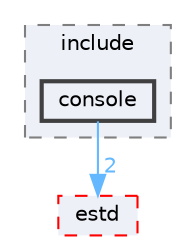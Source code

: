 digraph "console"
{
 // LATEX_PDF_SIZE
  bgcolor="transparent";
  edge [fontname=Helvetica,fontsize=10,labelfontname=Helvetica,labelfontsize=10];
  node [fontname=Helvetica,fontsize=10,shape=box,height=0.2,width=0.4];
  compound=true
  subgraph clusterdir_747f8148dd7876e5c5435492b1e3fe47 {
    graph [ bgcolor="#edf0f7", pencolor="grey50", label="include", fontname=Helvetica,fontsize=10 style="filled,dashed", URL="dir_747f8148dd7876e5c5435492b1e3fe47.html",tooltip=""]
  dir_bd0f241437a0f366ec612fbd193191ff [label="console", fillcolor="#edf0f7", color="grey25", style="filled,bold", URL="dir_bd0f241437a0f366ec612fbd193191ff.html",tooltip=""];
  }
  dir_705ed472854f071e46e92f9933f4d565 [label="estd", fillcolor="#edf0f7", color="red", style="filled,dashed", URL="dir_705ed472854f071e46e92f9933f4d565.html",tooltip=""];
  dir_bd0f241437a0f366ec612fbd193191ff->dir_705ed472854f071e46e92f9933f4d565 [headlabel="2", labeldistance=1.5 headhref="dir_000056_000075.html" href="dir_000056_000075.html" color="steelblue1" fontcolor="steelblue1"];
}
